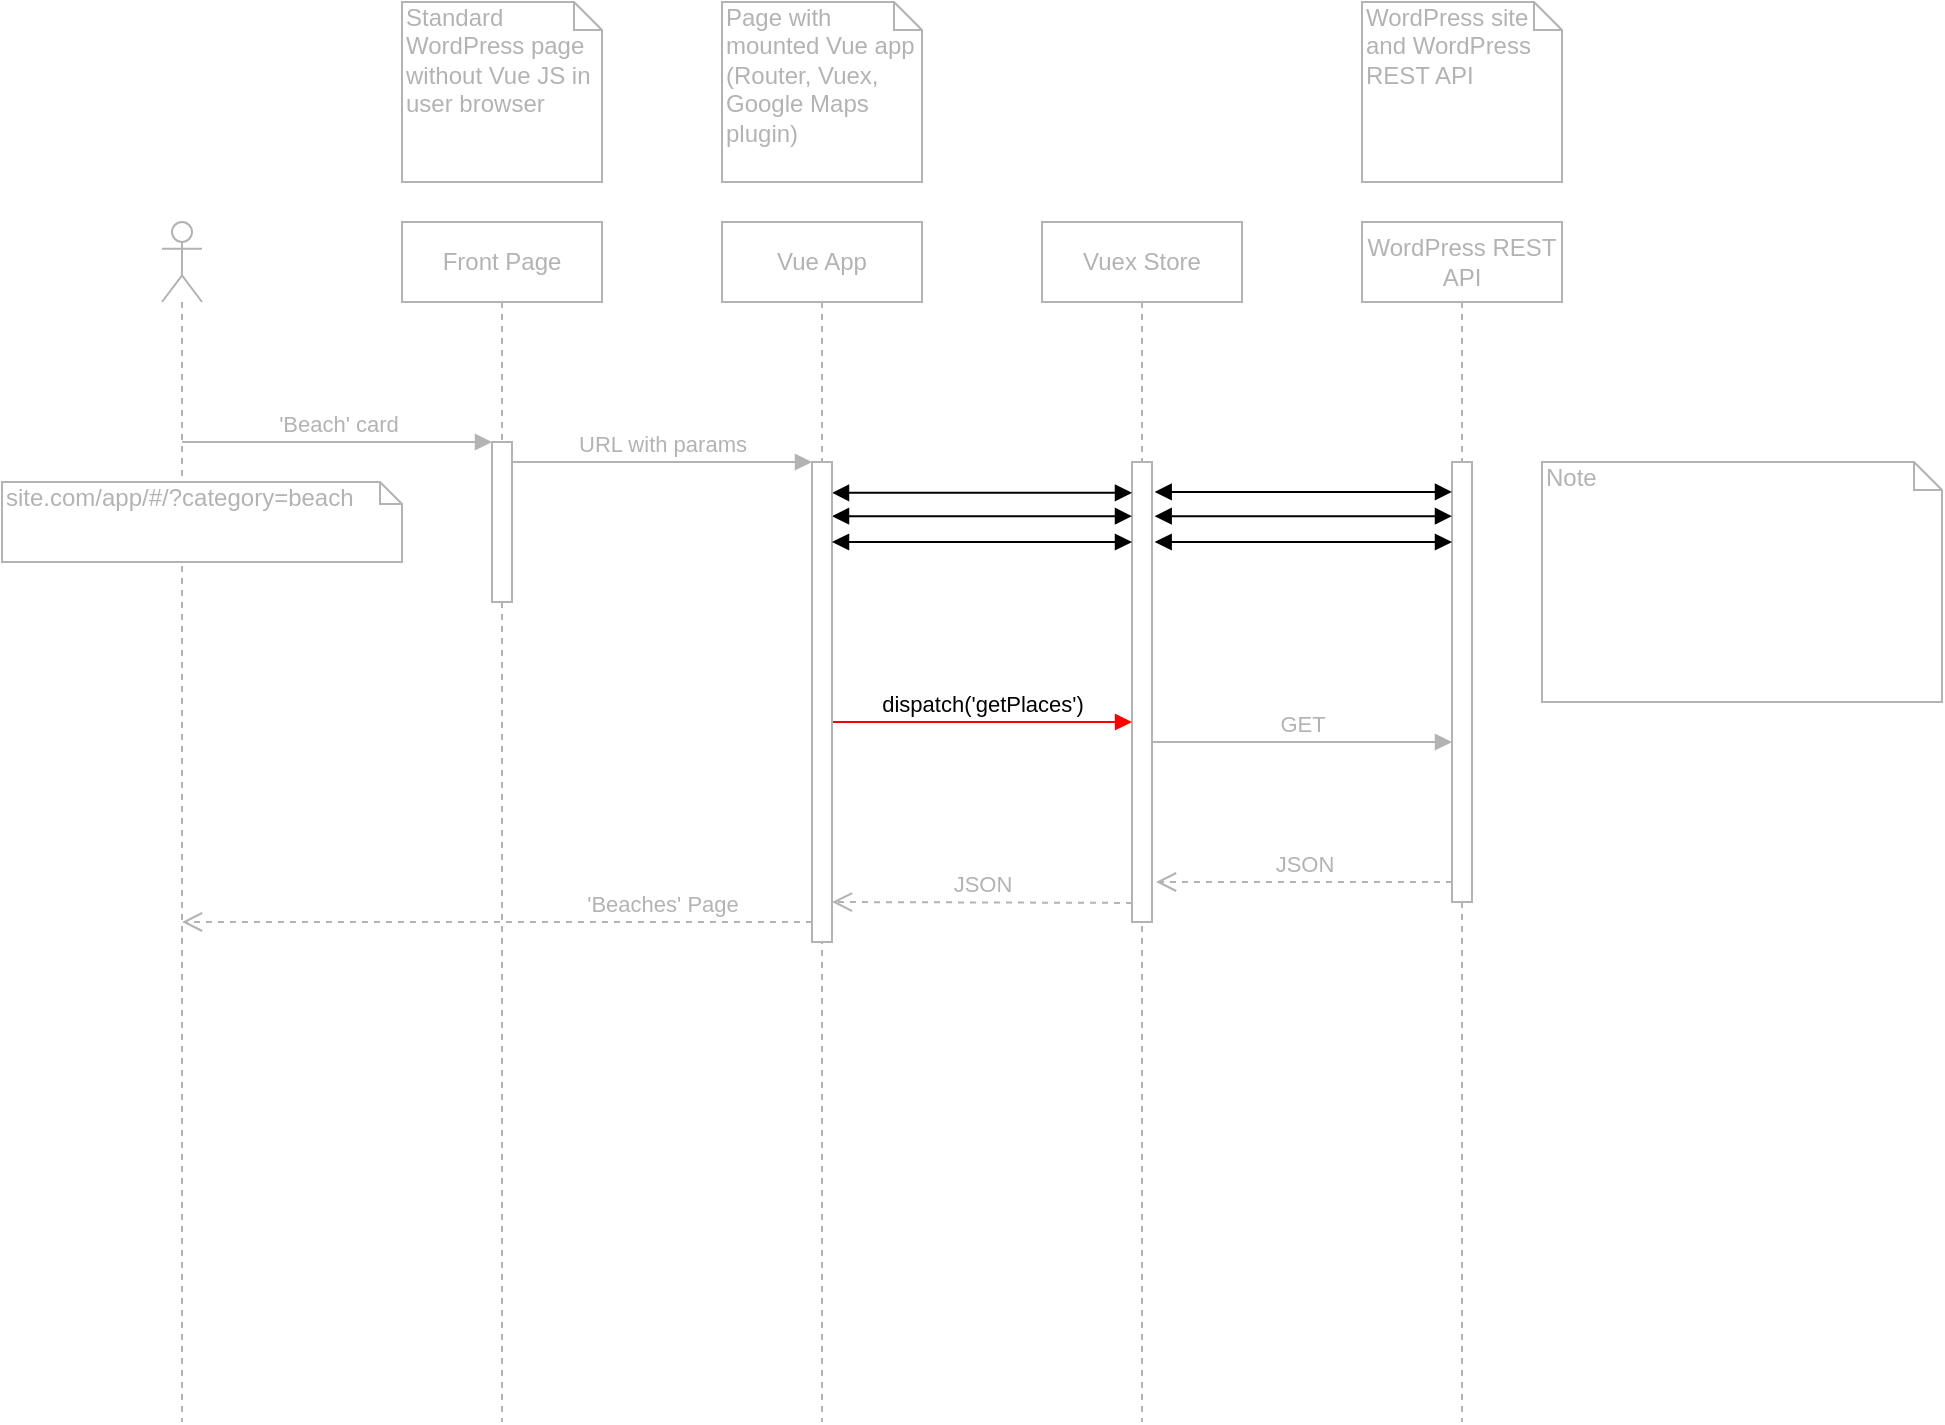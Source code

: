 <mxfile version="13.5.5" type="github">
  <diagram name="Page-1" id="13e1069c-82ec-6db2-03f1-153e76fe0fe0">
    <mxGraphModel dx="1146" dy="546" grid="1" gridSize="10" guides="1" tooltips="1" connect="1" arrows="1" fold="1" page="1" pageScale="1" pageWidth="1500" pageHeight="2000" background="#ffffff" math="0" shadow="0">
      <root>
        <mxCell id="0" />
        <mxCell id="1" parent="0" />
        <mxCell id="JqlryfgMJIv1-VmyIzc9-7" value="WordPress site and WordPress REST API" style="shape=note;whiteSpace=wrap;html=1;size=14;verticalAlign=top;align=left;spacingTop=-6;strokeColor=#B3B3B3;fontColor=#B3B3B3;" parent="1" vertex="1">
          <mxGeometry x="750" y="180" width="100" height="90" as="geometry" />
        </mxCell>
        <mxCell id="JqlryfgMJIv1-VmyIzc9-8" value="&lt;font style=&quot;font-size: 12px&quot;&gt;Front Page&lt;/font&gt;" style="shape=umlLifeline;perimeter=lifelinePerimeter;whiteSpace=wrap;html=1;container=1;collapsible=0;recursiveResize=0;outlineConnect=0;strokeColor=#B3B3B3;fontColor=#B3B3B3;" parent="1" vertex="1">
          <mxGeometry x="270" y="290" width="100" height="500" as="geometry" />
        </mxCell>
        <mxCell id="Y14T1K6cYxlP2Jm4EltI-1" value="" style="html=1;points=[];perimeter=orthogonalPerimeter;strokeColor=#B3B3B3;fontColor=#B3B3B3;" parent="JqlryfgMJIv1-VmyIzc9-8" vertex="1">
          <mxGeometry x="45" y="110" width="10" height="80" as="geometry" />
        </mxCell>
        <mxCell id="JqlryfgMJIv1-VmyIzc9-9" value="WordPress REST API" style="shape=umlLifeline;perimeter=lifelinePerimeter;whiteSpace=wrap;html=1;container=1;collapsible=0;recursiveResize=0;outlineConnect=0;strokeColor=#B3B3B3;fontColor=#B3B3B3;" parent="1" vertex="1">
          <mxGeometry x="750" y="290" width="100" height="600" as="geometry" />
        </mxCell>
        <mxCell id="Y14T1K6cYxlP2Jm4EltI-21" value="" style="html=1;points=[];perimeter=orthogonalPerimeter;strokeColor=#B3B3B3;fontColor=#B3B3B3;" parent="JqlryfgMJIv1-VmyIzc9-9" vertex="1">
          <mxGeometry x="45" y="120" width="10" height="220" as="geometry" />
        </mxCell>
        <mxCell id="JqlryfgMJIv1-VmyIzc9-15" value="Standard WordPress page without Vue JS in user browser" style="shape=note;whiteSpace=wrap;html=1;size=14;verticalAlign=top;align=left;spacingTop=-6;strokeColor=#B3B3B3;fontColor=#B3B3B3;" parent="1" vertex="1">
          <mxGeometry x="270" y="180" width="100" height="90" as="geometry" />
        </mxCell>
        <mxCell id="JqlryfgMJIv1-VmyIzc9-16" value="Vuex Store" style="shape=umlLifeline;perimeter=lifelinePerimeter;whiteSpace=wrap;html=1;container=1;collapsible=0;recursiveResize=0;outlineConnect=0;strokeColor=#B3B3B3;fontColor=#B3B3B3;" parent="1" vertex="1">
          <mxGeometry x="590" y="290" width="100" height="600" as="geometry" />
        </mxCell>
        <mxCell id="Y14T1K6cYxlP2Jm4EltI-19" value="" style="html=1;points=[];perimeter=orthogonalPerimeter;strokeColor=#B3B3B3;fontColor=#B3B3B3;" parent="JqlryfgMJIv1-VmyIzc9-16" vertex="1">
          <mxGeometry x="45" y="120" width="10" height="230" as="geometry" />
        </mxCell>
        <mxCell id="Y14T1K6cYxlP2Jm4EltI-65" value="Front Page" style="shape=umlLifeline;perimeter=lifelinePerimeter;whiteSpace=wrap;html=1;container=1;collapsible=0;recursiveResize=0;outlineConnect=0;strokeColor=#B3B3B3;fontColor=#B3B3B3;" parent="JqlryfgMJIv1-VmyIzc9-16" vertex="1">
          <mxGeometry x="-320" width="100" height="600" as="geometry" />
        </mxCell>
        <mxCell id="Y14T1K6cYxlP2Jm4EltI-66" value="" style="html=1;points=[];perimeter=orthogonalPerimeter;strokeColor=#B3B3B3;fontColor=#B3B3B3;" parent="Y14T1K6cYxlP2Jm4EltI-65" vertex="1">
          <mxGeometry x="45" y="110" width="10" height="80" as="geometry" />
        </mxCell>
        <mxCell id="zZore4M1GCGTvKos9PnM-23" value="" style="shape=umlLifeline;participant=umlActor;perimeter=lifelinePerimeter;whiteSpace=wrap;html=1;container=1;collapsible=0;recursiveResize=0;verticalAlign=top;spacingTop=36;outlineConnect=0;strokeColor=#B3B3B3;fontColor=#B3B3B3;" parent="1" vertex="1">
          <mxGeometry x="150" y="290" width="20" height="600" as="geometry" />
        </mxCell>
        <mxCell id="zZore4M1GCGTvKos9PnM-41" value="Page with mounted Vue app (Router, Vuex, Google Maps plugin)" style="shape=note;whiteSpace=wrap;html=1;size=14;verticalAlign=top;align=left;spacingTop=-6;strokeColor=#B3B3B3;fontColor=#B3B3B3;" parent="1" vertex="1">
          <mxGeometry x="430" y="180" width="100" height="90" as="geometry" />
        </mxCell>
        <mxCell id="zZore4M1GCGTvKos9PnM-48" value="site.com/app/#/?category=beach" style="shape=note;whiteSpace=wrap;html=1;size=11;verticalAlign=top;align=left;spacingTop=-6;strokeColor=#B3B3B3;fontColor=#B3B3B3;" parent="1" vertex="1">
          <mxGeometry x="70" y="420" width="200" height="40" as="geometry" />
        </mxCell>
        <mxCell id="NLJbwnEcYg1UQVGaQh75-51" style="edgeStyle=orthogonalEdgeStyle;rounded=0;orthogonalLoop=1;jettySize=auto;html=1;exitX=0.5;exitY=1;exitDx=0;exitDy=0;exitPerimeter=0;strokeColor=#B3B3B3;fontColor=#B3B3B3;" parent="1" source="zZore4M1GCGTvKos9PnM-48" target="zZore4M1GCGTvKos9PnM-48" edge="1">
          <mxGeometry relative="1" as="geometry" />
        </mxCell>
        <mxCell id="Y14T1K6cYxlP2Jm4EltI-2" value="&#39;Beach&#39; card" style="html=1;verticalAlign=bottom;endArrow=block;entryX=0;entryY=0;strokeColor=#B3B3B3;fontColor=#B3B3B3;" parent="1" source="zZore4M1GCGTvKos9PnM-23" target="Y14T1K6cYxlP2Jm4EltI-1" edge="1">
          <mxGeometry relative="1" as="geometry">
            <mxPoint x="245" y="400" as="sourcePoint" />
          </mxGeometry>
        </mxCell>
        <mxCell id="Y14T1K6cYxlP2Jm4EltI-8" value="URL with params" style="html=1;verticalAlign=bottom;endArrow=block;entryX=0;entryY=0;strokeColor=#B3B3B3;fontColor=#B3B3B3;" parent="1" source="Y14T1K6cYxlP2Jm4EltI-1" edge="1">
          <mxGeometry relative="1" as="geometry">
            <mxPoint x="360" y="410" as="sourcePoint" />
            <mxPoint x="475" y="410" as="targetPoint" />
          </mxGeometry>
        </mxCell>
        <mxCell id="Y14T1K6cYxlP2Jm4EltI-9" value="&#39;Beaches&#39; Page" style="html=1;verticalAlign=bottom;endArrow=open;dashed=1;endSize=8;strokeColor=#B3B3B3;fontColor=#B3B3B3;" parent="1" target="zZore4M1GCGTvKos9PnM-23" edge="1">
          <mxGeometry x="-0.525" relative="1" as="geometry">
            <mxPoint x="405" y="486" as="targetPoint" />
            <mxPoint as="offset" />
            <mxPoint x="475" y="640" as="sourcePoint" />
          </mxGeometry>
        </mxCell>
        <mxCell id="Y14T1K6cYxlP2Jm4EltI-20" value="" style="html=1;verticalAlign=bottom;endArrow=block;exitX=1;exitY=0.067;exitDx=0;exitDy=0;exitPerimeter=0;startArrow=block;startFill=1;fontColor=#B3B3B3;" parent="1" target="Y14T1K6cYxlP2Jm4EltI-19" edge="1">
          <mxGeometry relative="1" as="geometry">
            <mxPoint x="485" y="425.41" as="sourcePoint" />
            <mxPoint x="640" y="420.0" as="targetPoint" />
          </mxGeometry>
        </mxCell>
        <mxCell id="Y14T1K6cYxlP2Jm4EltI-57" value="dispatch(&#39;getPlaces&#39;)" style="html=1;verticalAlign=bottom;endArrow=block;strokeColor=#FF0000;" parent="1" target="Y14T1K6cYxlP2Jm4EltI-19" edge="1">
          <mxGeometry width="80" relative="1" as="geometry">
            <mxPoint x="485" y="540" as="sourcePoint" />
            <mxPoint x="580" y="510" as="targetPoint" />
            <Array as="points">
              <mxPoint x="570" y="540" />
            </Array>
          </mxGeometry>
        </mxCell>
        <mxCell id="Y14T1K6cYxlP2Jm4EltI-58" value="GET" style="html=1;verticalAlign=bottom;endArrow=block;strokeColor=#B3B3B3;fontColor=#B3B3B3;" parent="1" source="Y14T1K6cYxlP2Jm4EltI-19" target="Y14T1K6cYxlP2Jm4EltI-21" edge="1">
          <mxGeometry width="80" relative="1" as="geometry">
            <mxPoint x="660" y="550" as="sourcePoint" />
            <mxPoint x="770" y="550" as="targetPoint" />
            <Array as="points">
              <mxPoint x="745" y="550" />
            </Array>
          </mxGeometry>
        </mxCell>
        <mxCell id="Y14T1K6cYxlP2Jm4EltI-60" value="JSON" style="html=1;verticalAlign=bottom;endArrow=open;dashed=1;endSize=8;strokeColor=#B3B3B3;fontColor=#B3B3B3;" parent="1" edge="1">
          <mxGeometry relative="1" as="geometry">
            <mxPoint x="795" y="620" as="sourcePoint" />
            <mxPoint x="647" y="620" as="targetPoint" />
          </mxGeometry>
        </mxCell>
        <mxCell id="Y14T1K6cYxlP2Jm4EltI-62" value="JSON" style="html=1;verticalAlign=bottom;endArrow=open;dashed=1;endSize=8;strokeColor=#B3B3B3;fontColor=#B3B3B3;" parent="1" edge="1">
          <mxGeometry relative="1" as="geometry">
            <mxPoint x="635" y="630.47" as="sourcePoint" />
            <mxPoint x="485" y="630" as="targetPoint" />
          </mxGeometry>
        </mxCell>
        <mxCell id="Y14T1K6cYxlP2Jm4EltI-22" value="" style="html=1;verticalAlign=bottom;endArrow=block;exitX=1.133;exitY=0.065;exitDx=0;exitDy=0;exitPerimeter=0;startArrow=block;startFill=1;fontColor=#B3B3B3;" parent="1" source="Y14T1K6cYxlP2Jm4EltI-19" target="Y14T1K6cYxlP2Jm4EltI-21" edge="1">
          <mxGeometry relative="1" as="geometry">
            <mxPoint x="645" y="420.05" as="sourcePoint" />
            <mxPoint x="800" y="420.0" as="targetPoint" />
          </mxGeometry>
        </mxCell>
        <mxCell id="Y14T1K6cYxlP2Jm4EltI-63" value="" style="html=1;verticalAlign=bottom;endArrow=block;exitX=1;exitY=0.067;exitDx=0;exitDy=0;exitPerimeter=0;startArrow=block;startFill=1;fontColor=#B3B3B3;" parent="1" edge="1">
          <mxGeometry relative="1" as="geometry">
            <mxPoint x="485" y="437.08" as="sourcePoint" />
            <mxPoint x="635" y="437.08" as="targetPoint" />
          </mxGeometry>
        </mxCell>
        <mxCell id="Y14T1K6cYxlP2Jm4EltI-64" value="" style="html=1;verticalAlign=bottom;endArrow=block;exitX=1.133;exitY=0.065;exitDx=0;exitDy=0;exitPerimeter=0;startArrow=block;startFill=1;fontColor=#B3B3B3;" parent="1" edge="1">
          <mxGeometry relative="1" as="geometry">
            <mxPoint x="646.33" y="437.08" as="sourcePoint" />
            <mxPoint x="795" y="437.08" as="targetPoint" />
          </mxGeometry>
        </mxCell>
        <mxCell id="Y14T1K6cYxlP2Jm4EltI-67" value="Vue App" style="shape=umlLifeline;perimeter=lifelinePerimeter;whiteSpace=wrap;html=1;container=1;collapsible=0;recursiveResize=0;outlineConnect=0;strokeColor=#B3B3B3;fontColor=#B3B3B3;" parent="1" vertex="1">
          <mxGeometry x="430" y="290" width="100" height="600" as="geometry" />
        </mxCell>
        <mxCell id="Y14T1K6cYxlP2Jm4EltI-68" value="" style="html=1;points=[];perimeter=orthogonalPerimeter;strokeColor=#B3B3B3;fontColor=#B3B3B3;" parent="Y14T1K6cYxlP2Jm4EltI-67" vertex="1">
          <mxGeometry x="45" y="120" width="10" height="240" as="geometry" />
        </mxCell>
        <mxCell id="rumwd16TLbsH2NDdp6VV-2" value="" style="html=1;verticalAlign=bottom;endArrow=block;exitX=1;exitY=0.067;exitDx=0;exitDy=0;exitPerimeter=0;startArrow=block;startFill=1;fontColor=#B3B3B3;" edge="1" parent="1">
          <mxGeometry relative="1" as="geometry">
            <mxPoint x="485" y="450.0" as="sourcePoint" />
            <mxPoint x="635" y="450.0" as="targetPoint" />
          </mxGeometry>
        </mxCell>
        <mxCell id="rumwd16TLbsH2NDdp6VV-3" value="" style="html=1;verticalAlign=bottom;endArrow=block;exitX=1.133;exitY=0.065;exitDx=0;exitDy=0;exitPerimeter=0;startArrow=block;startFill=1;fontColor=#B3B3B3;" edge="1" parent="1">
          <mxGeometry relative="1" as="geometry">
            <mxPoint x="646.33" y="450.0" as="sourcePoint" />
            <mxPoint x="795" y="450.0" as="targetPoint" />
          </mxGeometry>
        </mxCell>
        <mxCell id="rumwd16TLbsH2NDdp6VV-5" value="Note" style="shape=note;whiteSpace=wrap;html=1;size=14;verticalAlign=top;align=left;spacingTop=-6;strokeColor=#B3B3B3;fontColor=#B3B3B3;" vertex="1" parent="1">
          <mxGeometry x="840" y="410" width="200" height="120" as="geometry" />
        </mxCell>
      </root>
    </mxGraphModel>
  </diagram>
</mxfile>
